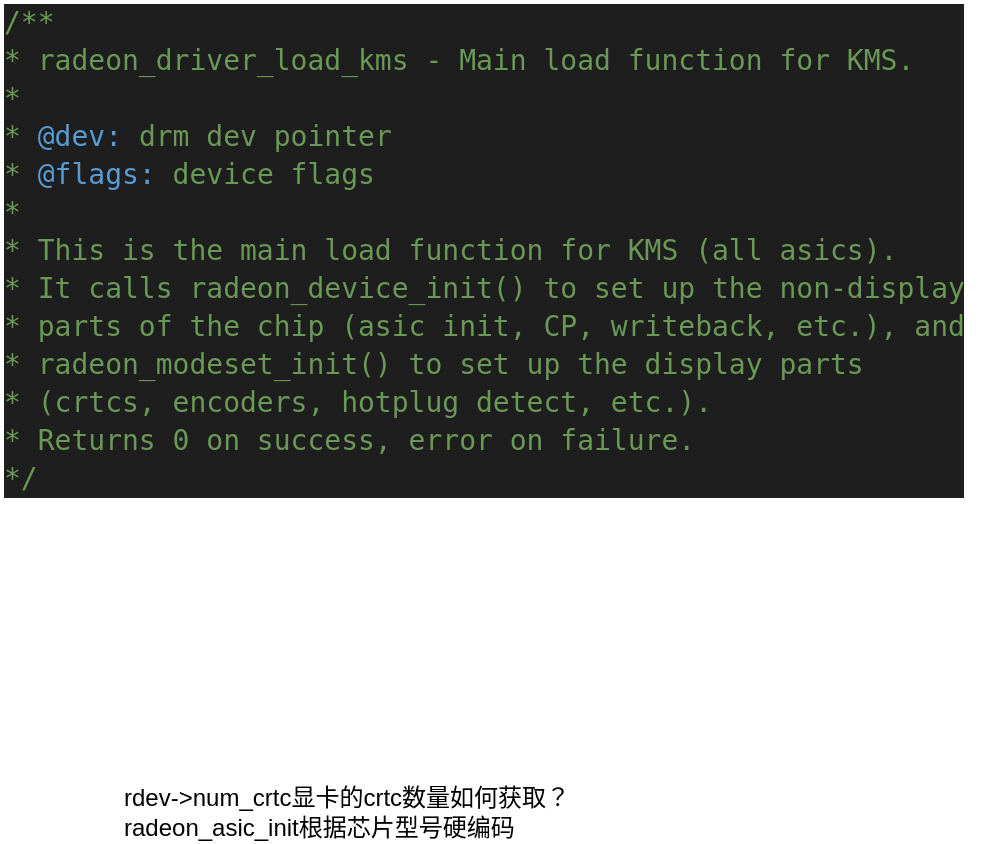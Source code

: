 <mxfile version="19.0.0" type="github">
  <diagram id="4CNQ540ASdvcl2rnZniQ" name="Page-1">
    <mxGraphModel dx="1422" dy="752" grid="1" gridSize="10" guides="1" tooltips="1" connect="1" arrows="1" fold="1" page="1" pageScale="1" pageWidth="827" pageHeight="1169" math="0" shadow="0">
      <root>
        <mxCell id="0" />
        <mxCell id="1" parent="0" />
        <mxCell id="xZIAH9KeohgB5e4JCE6H-2" value="rdev-&amp;gt;num_crtc显卡的crtc数量如何获取？&lt;br&gt;radeon_asic_init根据芯片型号硬编码" style="text;html=1;align=left;verticalAlign=middle;resizable=0;points=[];autosize=1;strokeColor=none;fillColor=none;" vertex="1" parent="1">
          <mxGeometry x="70" y="401" width="240" height="30" as="geometry" />
        </mxCell>
        <mxCell id="xZIAH9KeohgB5e4JCE6H-3" value="&lt;meta charset=&quot;utf-8&quot;&gt;&lt;div style=&quot;color: rgb(212, 212, 212); background-color: rgb(30, 30, 30); font-family: &amp;quot;Droid Sans Mono&amp;quot;, &amp;quot;monospace&amp;quot;, monospace, &amp;quot;Droid Sans Fallback&amp;quot;; font-weight: normal; font-size: 14px; line-height: 19px;&quot;&gt;&lt;div&gt;&lt;span style=&quot;color: #6a9955;&quot;&gt;/**&lt;/span&gt;&lt;/div&gt;&lt;div&gt;&lt;span style=&quot;color: #6a9955;&quot;&gt; * radeon_driver_load_kms - Main load function for KMS.&lt;/span&gt;&lt;/div&gt;&lt;div&gt;&lt;span style=&quot;color: #6a9955;&quot;&gt; *&lt;/span&gt;&lt;/div&gt;&lt;div&gt;&lt;span style=&quot;color: #6a9955;&quot;&gt; * &lt;/span&gt;&lt;span style=&quot;color: #569cd6;&quot;&gt;@dev:&lt;/span&gt;&lt;span style=&quot;color: #6a9955;&quot;&gt; drm dev pointer&lt;/span&gt;&lt;/div&gt;&lt;div&gt;&lt;span style=&quot;color: #6a9955;&quot;&gt; * &lt;/span&gt;&lt;span style=&quot;color: #569cd6;&quot;&gt;@flags:&lt;/span&gt;&lt;span style=&quot;color: #6a9955;&quot;&gt; device flags&lt;/span&gt;&lt;/div&gt;&lt;div&gt;&lt;span style=&quot;color: #6a9955;&quot;&gt; *&lt;/span&gt;&lt;/div&gt;&lt;div&gt;&lt;span style=&quot;color: #6a9955;&quot;&gt; * This is the main load function for KMS (all asics).&lt;/span&gt;&lt;/div&gt;&lt;div&gt;&lt;span style=&quot;color: #6a9955;&quot;&gt; * It calls radeon_device_init() to set up the non-display&lt;/span&gt;&lt;/div&gt;&lt;div&gt;&lt;span style=&quot;color: #6a9955;&quot;&gt; * parts of the chip (asic init, CP, writeback, etc.), and&lt;/span&gt;&lt;/div&gt;&lt;div&gt;&lt;span style=&quot;color: #6a9955;&quot;&gt; * radeon_modeset_init() to set up the display parts&lt;/span&gt;&lt;/div&gt;&lt;div&gt;&lt;span style=&quot;color: #6a9955;&quot;&gt; * (crtcs, encoders, hotplug detect, etc.).&lt;/span&gt;&lt;/div&gt;&lt;div&gt;&lt;span style=&quot;color: #6a9955;&quot;&gt; * Returns 0 on success, error on failure.&lt;/span&gt;&lt;/div&gt;&lt;div&gt;&lt;span style=&quot;color: #6a9955;&quot;&gt; */&lt;/span&gt;&lt;/div&gt;&lt;/div&gt;" style="text;html=1;align=left;verticalAlign=middle;resizable=0;points=[];autosize=1;strokeColor=none;fillColor=none;" vertex="1" parent="1">
          <mxGeometry x="10" y="10" width="490" height="250" as="geometry" />
        </mxCell>
      </root>
    </mxGraphModel>
  </diagram>
</mxfile>
